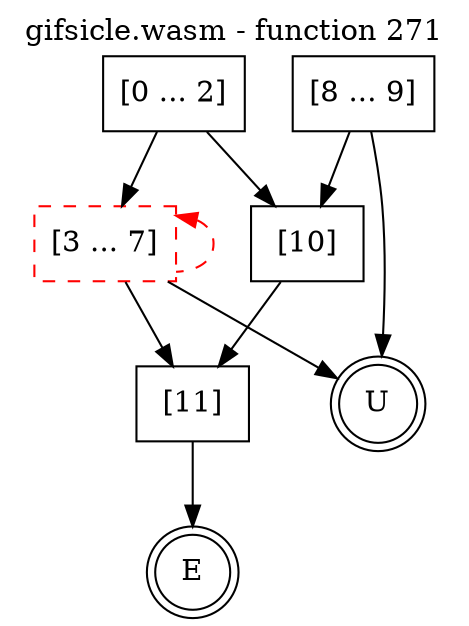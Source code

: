 digraph finite_state_machine {
    label = "gifsicle.wasm - function 271"
    labelloc =  t
    labelfontsize = 16
    labelfontcolor = black
    labelfontname = "Helvetica"
    node [shape = doublecircle]; E U ;
    node [shape = box];
    node [shape=box, color=black, style=solid] 0[label="[0 ... 2]"]
    node [shape=box, color=red, style=dashed] 3[label="[3 ... 7]"]
    node [shape=box, color=black, style=solid] 8[label="[8 ... 9]"]
    node [shape=box, color=black, style=solid] 10[label="[10]"]
    node [shape=box, color=black, style=solid] 11[label="[11]"]
    node [shape=box, color=black, style=solid] U[label="U"]
    0 -> 3;
    0 -> 10;
    3 -> 11;
    3 -> U;
    3 -> 3[style="dashed" color="red" dir=back];
    8 -> 10;
    8 -> U;
    10 -> 11;
    11 -> E;
}
